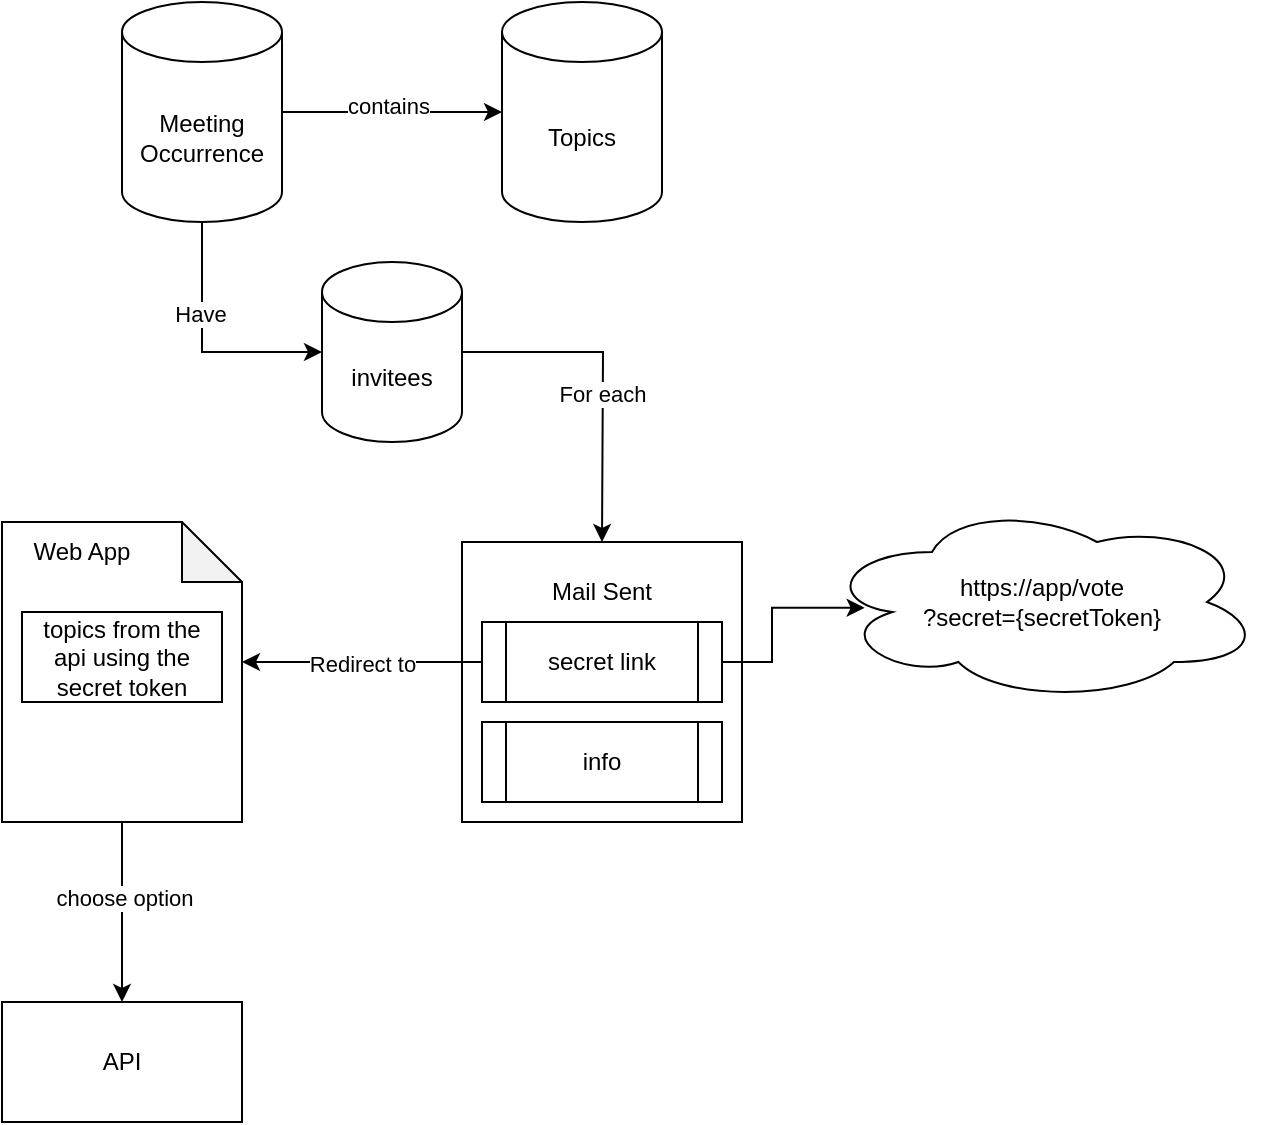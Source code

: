 <mxfile version="24.5.4" type="github">
  <diagram name="Page-1" id="el0X7fbTANTSE_i5fPy3">
    <mxGraphModel dx="1515" dy="725" grid="1" gridSize="10" guides="1" tooltips="1" connect="1" arrows="1" fold="1" page="1" pageScale="1" pageWidth="827" pageHeight="1169" math="0" shadow="0">
      <root>
        <mxCell id="0" />
        <mxCell id="1" parent="0" />
        <mxCell id="dlsJx7ljOPt_d-4QD5Tf-2" style="edgeStyle=orthogonalEdgeStyle;rounded=0;orthogonalLoop=1;jettySize=auto;html=1;" edge="1" parent="1" source="dlsJx7ljOPt_d-4QD5Tf-1">
          <mxGeometry relative="1" as="geometry">
            <mxPoint x="330.0" y="145" as="targetPoint" />
          </mxGeometry>
        </mxCell>
        <mxCell id="dlsJx7ljOPt_d-4QD5Tf-3" value="contains" style="edgeLabel;html=1;align=center;verticalAlign=middle;resizable=0;points=[];" vertex="1" connectable="0" parent="dlsJx7ljOPt_d-4QD5Tf-2">
          <mxGeometry x="-0.04" y="3" relative="1" as="geometry">
            <mxPoint as="offset" />
          </mxGeometry>
        </mxCell>
        <mxCell id="dlsJx7ljOPt_d-4QD5Tf-1" value="Meeting Occurrence" style="shape=cylinder3;whiteSpace=wrap;html=1;boundedLbl=1;backgroundOutline=1;size=15;" vertex="1" parent="1">
          <mxGeometry x="140" y="90" width="80" height="110" as="geometry" />
        </mxCell>
        <mxCell id="dlsJx7ljOPt_d-4QD5Tf-6" value="Topics" style="shape=cylinder3;whiteSpace=wrap;html=1;boundedLbl=1;backgroundOutline=1;size=15;" vertex="1" parent="1">
          <mxGeometry x="330" y="90" width="80" height="110" as="geometry" />
        </mxCell>
        <mxCell id="dlsJx7ljOPt_d-4QD5Tf-10" style="edgeStyle=orthogonalEdgeStyle;rounded=0;orthogonalLoop=1;jettySize=auto;html=1;" edge="1" parent="1" source="dlsJx7ljOPt_d-4QD5Tf-7">
          <mxGeometry relative="1" as="geometry">
            <mxPoint x="380.0" y="360" as="targetPoint" />
          </mxGeometry>
        </mxCell>
        <mxCell id="dlsJx7ljOPt_d-4QD5Tf-12" value="For each" style="edgeLabel;html=1;align=center;verticalAlign=middle;resizable=0;points=[];" vertex="1" connectable="0" parent="dlsJx7ljOPt_d-4QD5Tf-10">
          <mxGeometry x="0.105" y="-1" relative="1" as="geometry">
            <mxPoint as="offset" />
          </mxGeometry>
        </mxCell>
        <mxCell id="dlsJx7ljOPt_d-4QD5Tf-7" value="invitees" style="shape=cylinder3;whiteSpace=wrap;html=1;boundedLbl=1;backgroundOutline=1;size=15;" vertex="1" parent="1">
          <mxGeometry x="240" y="220" width="70" height="90" as="geometry" />
        </mxCell>
        <mxCell id="dlsJx7ljOPt_d-4QD5Tf-8" style="edgeStyle=orthogonalEdgeStyle;rounded=0;orthogonalLoop=1;jettySize=auto;html=1;entryX=0;entryY=0.5;entryDx=0;entryDy=0;entryPerimeter=0;" edge="1" parent="1" source="dlsJx7ljOPt_d-4QD5Tf-1" target="dlsJx7ljOPt_d-4QD5Tf-7">
          <mxGeometry relative="1" as="geometry">
            <Array as="points">
              <mxPoint x="180" y="265" />
            </Array>
          </mxGeometry>
        </mxCell>
        <mxCell id="dlsJx7ljOPt_d-4QD5Tf-9" value="Have" style="edgeLabel;html=1;align=center;verticalAlign=middle;resizable=0;points=[];" vertex="1" connectable="0" parent="dlsJx7ljOPt_d-4QD5Tf-8">
          <mxGeometry x="-0.276" y="-1" relative="1" as="geometry">
            <mxPoint as="offset" />
          </mxGeometry>
        </mxCell>
        <mxCell id="dlsJx7ljOPt_d-4QD5Tf-13" value="" style="whiteSpace=wrap;html=1;aspect=fixed;" vertex="1" parent="1">
          <mxGeometry x="310" y="360" width="140" height="140" as="geometry" />
        </mxCell>
        <mxCell id="dlsJx7ljOPt_d-4QD5Tf-14" value="Mail Sent" style="text;html=1;align=center;verticalAlign=middle;whiteSpace=wrap;rounded=0;" vertex="1" parent="1">
          <mxGeometry x="350" y="370" width="60" height="30" as="geometry" />
        </mxCell>
        <mxCell id="dlsJx7ljOPt_d-4QD5Tf-18" style="edgeStyle=orthogonalEdgeStyle;rounded=0;orthogonalLoop=1;jettySize=auto;html=1;" edge="1" parent="1" source="dlsJx7ljOPt_d-4QD5Tf-15">
          <mxGeometry relative="1" as="geometry">
            <mxPoint x="200.0" y="420" as="targetPoint" />
          </mxGeometry>
        </mxCell>
        <mxCell id="dlsJx7ljOPt_d-4QD5Tf-19" value="Redirect to" style="edgeLabel;html=1;align=center;verticalAlign=middle;resizable=0;points=[];" vertex="1" connectable="0" parent="dlsJx7ljOPt_d-4QD5Tf-18">
          <mxGeometry x="0.371" y="1" relative="1" as="geometry">
            <mxPoint x="22" y="-1" as="offset" />
          </mxGeometry>
        </mxCell>
        <mxCell id="dlsJx7ljOPt_d-4QD5Tf-15" value="secret link" style="shape=process;whiteSpace=wrap;html=1;backgroundOutline=1;" vertex="1" parent="1">
          <mxGeometry x="320" y="400" width="120" height="40" as="geometry" />
        </mxCell>
        <mxCell id="dlsJx7ljOPt_d-4QD5Tf-16" value="info" style="shape=process;whiteSpace=wrap;html=1;backgroundOutline=1;" vertex="1" parent="1">
          <mxGeometry x="320" y="450" width="120" height="40" as="geometry" />
        </mxCell>
        <mxCell id="dlsJx7ljOPt_d-4QD5Tf-29" style="edgeStyle=orthogonalEdgeStyle;rounded=0;orthogonalLoop=1;jettySize=auto;html=1;" edge="1" parent="1" source="dlsJx7ljOPt_d-4QD5Tf-20">
          <mxGeometry relative="1" as="geometry">
            <mxPoint x="140" y="590" as="targetPoint" />
          </mxGeometry>
        </mxCell>
        <mxCell id="dlsJx7ljOPt_d-4QD5Tf-30" value="choose option" style="edgeLabel;html=1;align=center;verticalAlign=middle;resizable=0;points=[];" vertex="1" connectable="0" parent="dlsJx7ljOPt_d-4QD5Tf-29">
          <mxGeometry x="-0.174" y="1" relative="1" as="geometry">
            <mxPoint as="offset" />
          </mxGeometry>
        </mxCell>
        <mxCell id="dlsJx7ljOPt_d-4QD5Tf-20" value="" style="shape=note;whiteSpace=wrap;html=1;backgroundOutline=1;darkOpacity=0.05;" vertex="1" parent="1">
          <mxGeometry x="80" y="350" width="120" height="150" as="geometry" />
        </mxCell>
        <mxCell id="dlsJx7ljOPt_d-4QD5Tf-21" value="Web App" style="text;html=1;align=center;verticalAlign=middle;whiteSpace=wrap;rounded=0;" vertex="1" parent="1">
          <mxGeometry x="90" y="350" width="60" height="30" as="geometry" />
        </mxCell>
        <mxCell id="dlsJx7ljOPt_d-4QD5Tf-22" value="topics from the api using the secret token" style="rounded=0;whiteSpace=wrap;html=1;" vertex="1" parent="1">
          <mxGeometry x="90" y="395" width="100" height="45" as="geometry" />
        </mxCell>
        <mxCell id="dlsJx7ljOPt_d-4QD5Tf-24" value="https://app/vote&lt;div&gt;?secret={secretToken}&lt;/div&gt;" style="ellipse;shape=cloud;whiteSpace=wrap;html=1;" vertex="1" parent="1">
          <mxGeometry x="490" y="340" width="220" height="100" as="geometry" />
        </mxCell>
        <mxCell id="dlsJx7ljOPt_d-4QD5Tf-25" style="edgeStyle=orthogonalEdgeStyle;rounded=0;orthogonalLoop=1;jettySize=auto;html=1;entryX=0.097;entryY=0.529;entryDx=0;entryDy=0;entryPerimeter=0;" edge="1" parent="1" source="dlsJx7ljOPt_d-4QD5Tf-15" target="dlsJx7ljOPt_d-4QD5Tf-24">
          <mxGeometry relative="1" as="geometry" />
        </mxCell>
        <mxCell id="dlsJx7ljOPt_d-4QD5Tf-31" value="API" style="rounded=0;whiteSpace=wrap;html=1;" vertex="1" parent="1">
          <mxGeometry x="80" y="590" width="120" height="60" as="geometry" />
        </mxCell>
      </root>
    </mxGraphModel>
  </diagram>
</mxfile>
